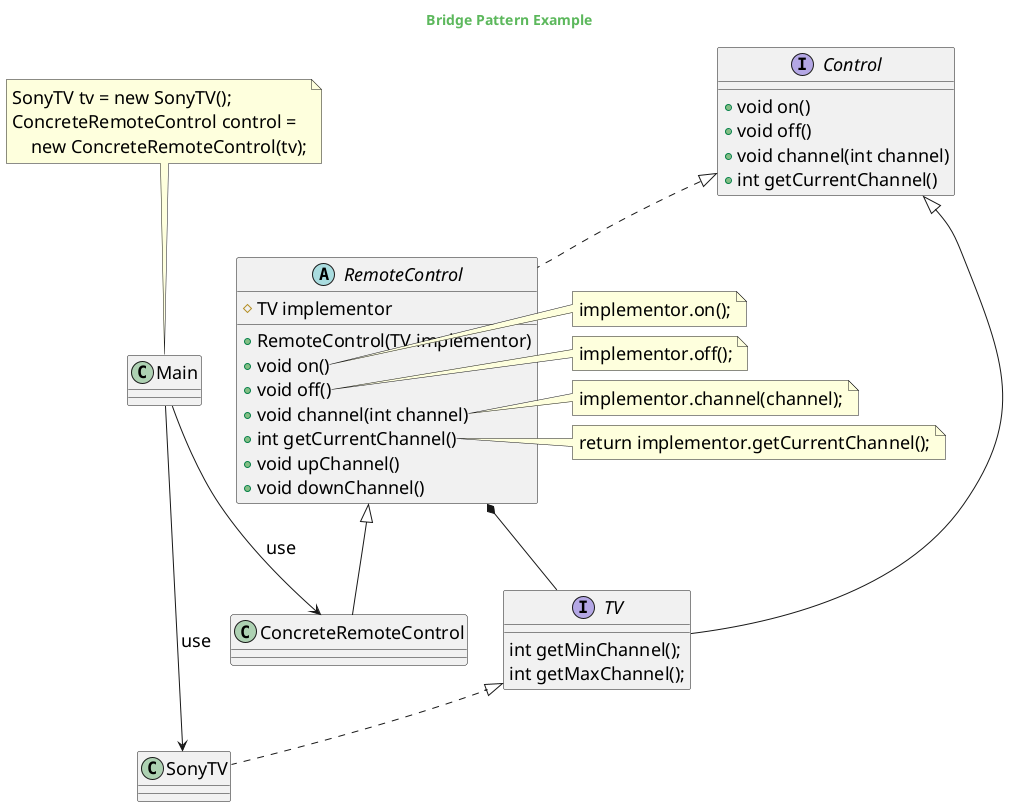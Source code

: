 @startuml

skinparam backgroundcolor transparent
skinparam classFontSize 18
skinparam noteFontSize 18
skinparam arrowFontSize 18
skinparam classAttributeFontSize 18

skinparam titleFontColor #5cb85c

Title Bridge Pattern Example

interface Control {
    + void on()
    + void off()
    + void channel(int channel)
    + int getCurrentChannel()
}

interface TV extends Control{
    int getMinChannel();
    int getMaxChannel();
}

abstract class RemoteControl implements Control{
   # TV implementor
   + RemoteControl(TV implementor)
   + void on()
   + void off()
   + void channel(int channel)
   + int getCurrentChannel()
   + void upChannel()
   + void downChannel()
}

RemoteControl *-- TV

note right of RemoteControl::on(
    implementor.on();
end note

note right of RemoteControl::off(
    implementor.off();
end note

note right of RemoteControl::channel(
    implementor.channel(channel);
end note

note right of RemoteControl::getCurrentChannel(
    return implementor.getCurrentChannel();
end note

class SonyTV implements TV

class ConcreteRemoteControl extends RemoteControl

class Main

Main --> SonyTV: use
Main --> ConcreteRemoteControl: use

note top of Main
    SonyTV tv = new SonyTV();
    ConcreteRemoteControl control =
        new ConcreteRemoteControl(tv);
end note


@enduml